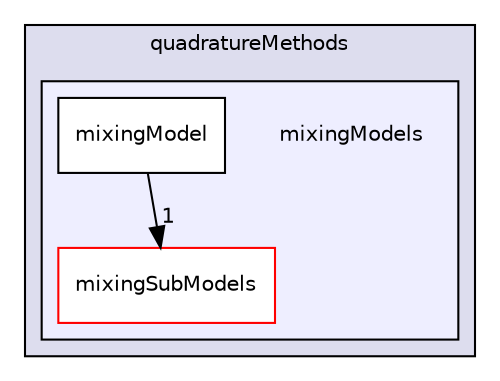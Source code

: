 digraph "/home/alberto/OpenFOAM-dev/albertop-dev/applications/development/OpenQBMM-dev/OpenQBMM-dev/src/quadratureMethods/mixingModels" {
  bgcolor=transparent;
  compound=true
  node [ fontsize="10", fontname="Helvetica"];
  edge [ labelfontsize="10", labelfontname="Helvetica"];
  subgraph clusterdir_e5e55741046256e9bd55bcdd3654ccb9 {
    graph [ bgcolor="#ddddee", pencolor="black", label="quadratureMethods" fontname="Helvetica", fontsize="10", URL="dir_e5e55741046256e9bd55bcdd3654ccb9.html"]
  subgraph clusterdir_23653f4ee4b6ababb82b86cbf4652ba9 {
    graph [ bgcolor="#eeeeff", pencolor="black", label="" URL="dir_23653f4ee4b6ababb82b86cbf4652ba9.html"];
    dir_23653f4ee4b6ababb82b86cbf4652ba9 [shape=plaintext label="mixingModels"];
    dir_a4a8498ad90c68bae5970b6ff57defcf [shape=box label="mixingModel" color="black" fillcolor="white" style="filled" URL="dir_a4a8498ad90c68bae5970b6ff57defcf.html"];
    dir_539dba81f8842818b6ef6a8173fe4809 [shape=box label="mixingSubModels" color="red" fillcolor="white" style="filled" URL="dir_539dba81f8842818b6ef6a8173fe4809.html"];
  }
  }
  dir_a4a8498ad90c68bae5970b6ff57defcf->dir_539dba81f8842818b6ef6a8173fe4809 [headlabel="1", labeldistance=1.5 headhref="dir_000008_000009.html"];
}
